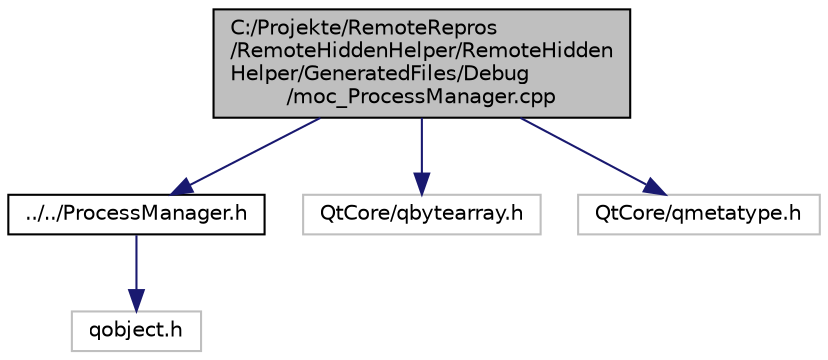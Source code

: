 digraph "C:/Projekte/RemoteRepros/RemoteHiddenHelper/RemoteHiddenHelper/GeneratedFiles/Debug/moc_ProcessManager.cpp"
{
  edge [fontname="Helvetica",fontsize="10",labelfontname="Helvetica",labelfontsize="10"];
  node [fontname="Helvetica",fontsize="10",shape=record];
  Node0 [label="C:/Projekte/RemoteRepros\l/RemoteHiddenHelper/RemoteHidden\lHelper/GeneratedFiles/Debug\l/moc_ProcessManager.cpp",height=0.2,width=0.4,color="black", fillcolor="grey75", style="filled", fontcolor="black"];
  Node0 -> Node1 [color="midnightblue",fontsize="10",style="solid"];
  Node1 [label="../../ProcessManager.h",height=0.2,width=0.4,color="black", fillcolor="white", style="filled",URL="$_process_manager_8h.html"];
  Node1 -> Node2 [color="midnightblue",fontsize="10",style="solid"];
  Node2 [label="qobject.h",height=0.2,width=0.4,color="grey75", fillcolor="white", style="filled"];
  Node0 -> Node3 [color="midnightblue",fontsize="10",style="solid"];
  Node3 [label="QtCore/qbytearray.h",height=0.2,width=0.4,color="grey75", fillcolor="white", style="filled"];
  Node0 -> Node4 [color="midnightblue",fontsize="10",style="solid"];
  Node4 [label="QtCore/qmetatype.h",height=0.2,width=0.4,color="grey75", fillcolor="white", style="filled"];
}
